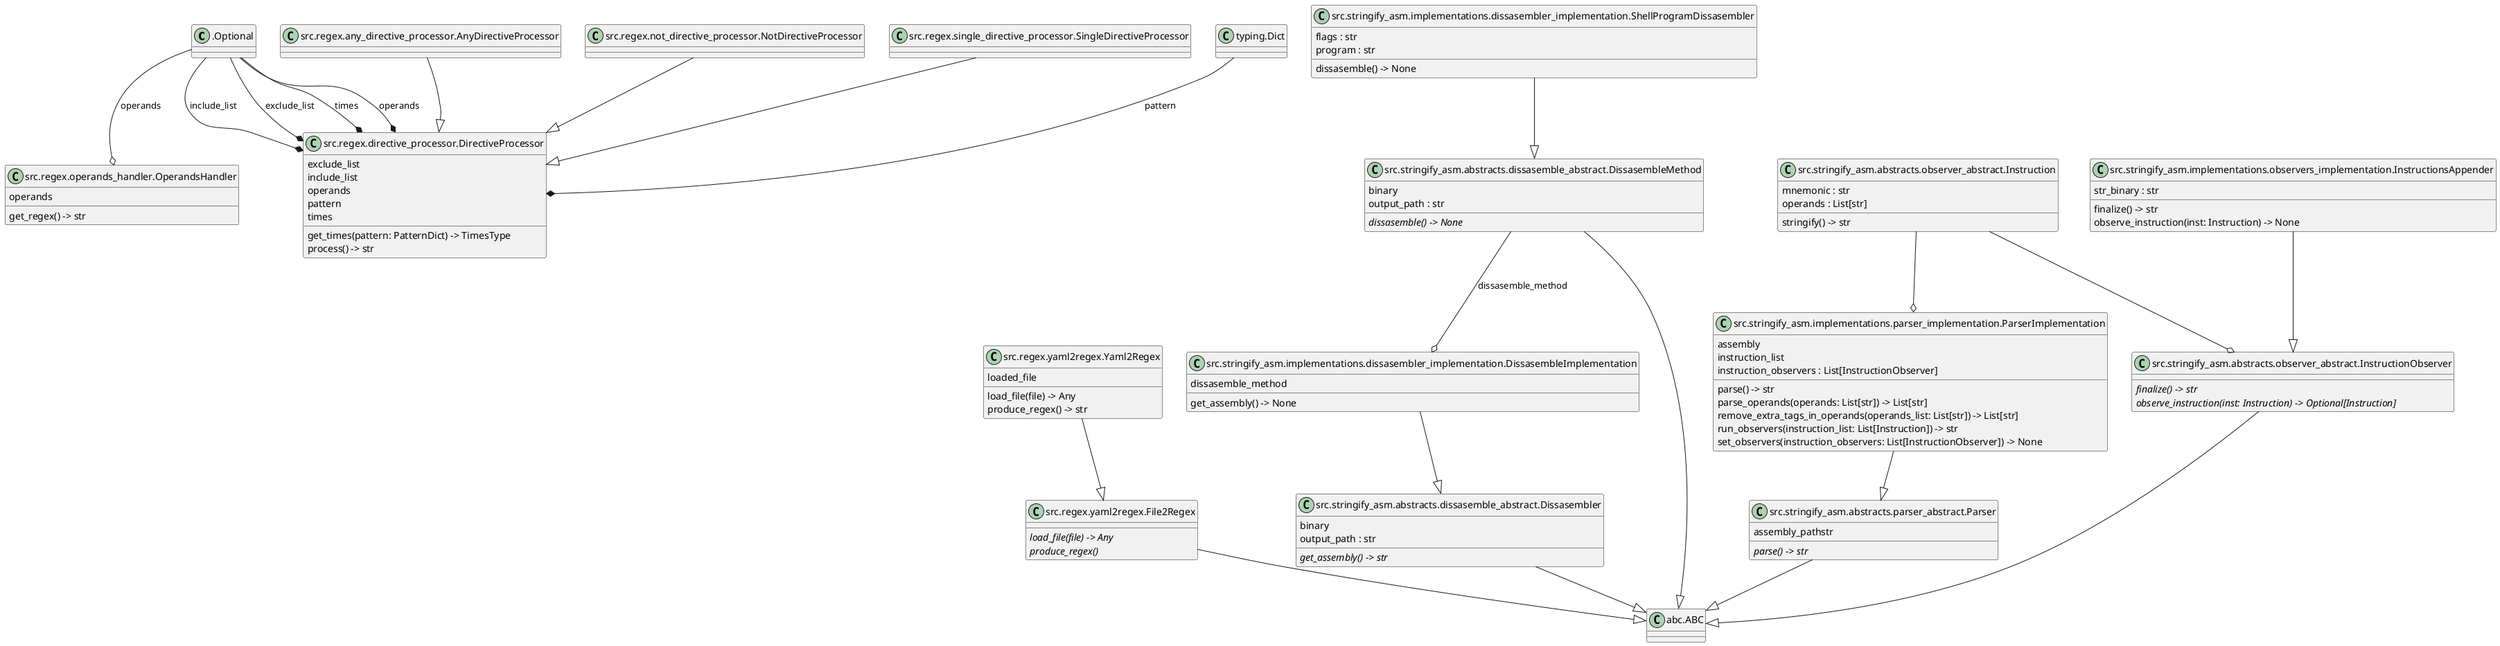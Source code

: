 @startuml classes_myproj
set namespaceSeparator none
class ".Optional" as .Optional {
}
class ".Optional" as .Optional {
}
class ".Optional" as .Optional {
}
class "abc.ABC" as abc.ABC {
}
class "src.regex.any_directive_processor.AnyDirectiveProcessor" as src.regex.any_directive_processor.AnyDirectiveProcessor {
}
class "src.regex.directive_processor.DirectiveProcessor" as src.regex.directive_processor.DirectiveProcessor {
  exclude_list
  include_list
  operands
  pattern
  times
  get_times(pattern: PatternDict) -> TimesType
  process() -> str
}
class "src.regex.not_directive_processor.NotDirectiveProcessor" as src.regex.not_directive_processor.NotDirectiveProcessor {
}
class "src.regex.operands_handler.OperandsHandler" as src.regex.operands_handler.OperandsHandler {
  operands
  get_regex() -> str
}
class "src.regex.single_directive_processor.SingleDirectiveProcessor" as src.regex.single_directive_processor.SingleDirectiveProcessor {
}
class "src.regex.yaml2regex.File2Regex" as src.regex.yaml2regex.File2Regex {
  {abstract}load_file(file) -> Any
  {abstract}produce_regex()
}
class "src.regex.yaml2regex.Yaml2Regex" as src.regex.yaml2regex.Yaml2Regex {
  loaded_file
  load_file(file) -> Any
  produce_regex() -> str
}
class "src.stringify_asm.abstracts.dissasemble_abstract.DissasembleMethod" as src.stringify_asm.abstracts.dissasemble_abstract.DissasembleMethod {
  binary
  output_path : str
  {abstract}dissasemble() -> None
}
class "src.stringify_asm.abstracts.dissasemble_abstract.Dissasembler" as src.stringify_asm.abstracts.dissasemble_abstract.Dissasembler {
  binary
  output_path : str
  {abstract}get_assembly() -> str
}
class "src.stringify_asm.abstracts.observer_abstract.Instruction" as src.stringify_asm.abstracts.observer_abstract.Instruction {
  mnemonic : str
  operands : List[str]
  stringify() -> str
}
class "src.stringify_asm.abstracts.observer_abstract.InstructionObserver" as src.stringify_asm.abstracts.observer_abstract.InstructionObserver {
  {abstract}finalize() -> str
  {abstract}observe_instruction(inst: Instruction) -> Optional[Instruction]
}
class "src.stringify_asm.abstracts.parser_abstract.Parser" as src.stringify_asm.abstracts.parser_abstract.Parser {
  assembly_pathstr
  {abstract}parse() -> str
}
class "src.stringify_asm.implementations.dissasembler_implementation.DissasembleImplementation" as src.stringify_asm.implementations.dissasembler_implementation.DissasembleImplementation {
  dissasemble_method
  get_assembly() -> None
}
class "src.stringify_asm.implementations.dissasembler_implementation.ShellProgramDissasembler" as src.stringify_asm.implementations.dissasembler_implementation.ShellProgramDissasembler {
  flags : str
  program : str
  dissasemble() -> None
}
class "src.stringify_asm.implementations.observers_implementation.InstructionsAppender" as src.stringify_asm.implementations.observers_implementation.InstructionsAppender {
  str_binary : str
  finalize() -> str
  observe_instruction(inst: Instruction) -> None
}
class "src.stringify_asm.implementations.parser_implementation.ParserImplementation" as src.stringify_asm.implementations.parser_implementation.ParserImplementation {
  assembly
  instruction_list
  instruction_observers : List[InstructionObserver]
  parse() -> str
  parse_operands(operands: List[str]) -> List[str]
  remove_extra_tags_in_operands(operands_list: List[str]) -> List[str]
  run_observers(instruction_list: List[Instruction]) -> str
  set_observers(instruction_observers: List[InstructionObserver]) -> None
}
class "typing.Dict" as typing.Dict {
}
src.regex.any_directive_processor.AnyDirectiveProcessor --|> src.regex.directive_processor.DirectiveProcessor
src.regex.not_directive_processor.NotDirectiveProcessor --|> src.regex.directive_processor.DirectiveProcessor
src.regex.single_directive_processor.SingleDirectiveProcessor --|> src.regex.directive_processor.DirectiveProcessor
src.regex.yaml2regex.File2Regex --|> abc.ABC
src.regex.yaml2regex.Yaml2Regex --|> src.regex.yaml2regex.File2Regex
src.stringify_asm.abstracts.dissasemble_abstract.DissasembleMethod --|> abc.ABC
src.stringify_asm.abstracts.dissasemble_abstract.Dissasembler --|> abc.ABC
src.stringify_asm.abstracts.observer_abstract.InstructionObserver --|> abc.ABC
src.stringify_asm.abstracts.parser_abstract.Parser --|> abc.ABC
src.stringify_asm.implementations.dissasembler_implementation.DissasembleImplementation --|> src.stringify_asm.abstracts.dissasemble_abstract.Dissasembler
src.stringify_asm.implementations.dissasembler_implementation.ShellProgramDissasembler --|> src.stringify_asm.abstracts.dissasemble_abstract.DissasembleMethod
src.stringify_asm.implementations.observers_implementation.InstructionsAppender --|> src.stringify_asm.abstracts.observer_abstract.InstructionObserver
src.stringify_asm.implementations.parser_implementation.ParserImplementation --|> src.stringify_asm.abstracts.parser_abstract.Parser
.Optional --* src.regex.directive_processor.DirectiveProcessor : include_list
.Optional --* src.regex.directive_processor.DirectiveProcessor : exclude_list
.Optional --* src.regex.directive_processor.DirectiveProcessor : times
.Optional --* src.regex.directive_processor.DirectiveProcessor : operands
typing.Dict --* src.regex.directive_processor.DirectiveProcessor : pattern
.Optional --o src.regex.operands_handler.OperandsHandler : operands
src.stringify_asm.abstracts.dissasemble_abstract.DissasembleMethod --o src.stringify_asm.implementations.dissasembler_implementation.DissasembleImplementation : dissasemble_method

src.stringify_asm.abstracts.observer_abstract.Instruction --o src.stringify_asm.abstracts.observer_abstract.InstructionObserver
src.stringify_asm.abstracts.observer_abstract.Instruction --o src.stringify_asm.implementations.parser_implementation.ParserImplementation
@enduml
